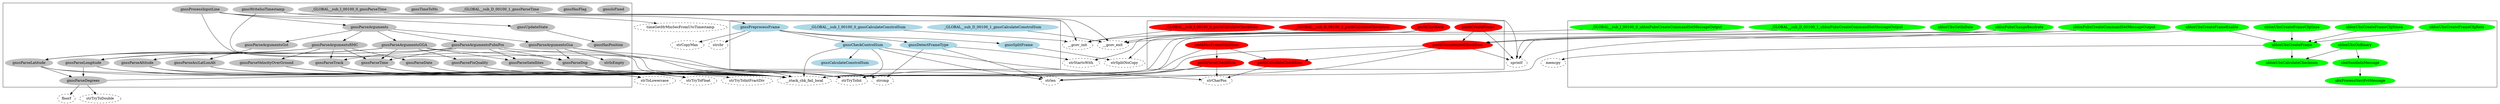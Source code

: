 strict digraph callgraph {
subgraph cluster_0 {
node [style=filled,color=grey];
"strIsEmpty"
"gnssParseDop"
"gnssParseTime"
"gnssParseVelocityOverGround"
"gnssParseTrack"
"gnssParseDate"
"gnssParseDegrees"
"gnssParseLatitude"
"gnssParseLongitude"
"gnssParseAltitude"
"gnssParseFixQuality"
"gnssParseAccLatLonAlt"
"gnssIsFixed"
"gnssParseSatellites"
"gnssHasFlag"
"gnssParseArguments"
"gnssHasPosition"
"gnssParseArgumentsRMC"
"gnssParseArgumentsGGA"
"gnssParseArgumentsGsa"
"gnssParseArgumentsGst"
"gnssParseArgumentsPubxPos"
"gnssUpdateState"
"gnssProcessInputLine"
"gnssTimeToMs"
"gnssWriteIsoTimestamp"
"_GLOBAL__sub_I_00100_0_gnssParseTime"
"_GLOBAL__sub_D_00100_1_gnssParseTime"
}
subgraph cluster_1 {
node [style=filled,color=lightblue];
"gnssCalculateConstrolSum"
"gnssCheckControlSum"
"gnssSplitFrame"
"gnssDetectFrameType"
"gnssPreprocessFrame"
"_GLOBAL__sub_I_00100_0_gnssCalculateConstrolSum"
"_GLOBAL__sub_D_00100_1_gnssCalculateConstrolSum"
}
subgraph cluster_2 {
node [style=filled,color=red];
"pmtkCalculateCheckSum"
"pmtkConcatenateCheckSum"
"pmtkParseCheckSum"
"pmtkHasFrameValidSum"
"pmtkCheckAck"
"pmtkCreateFrame"
"_GLOBAL__sub_I_00100_0_pmtkCalculateCheckSum"
"_GLOBAL__sub_D_00100_1_pmtkCalculateCheckSum"
}
subgraph cluster_3 {
node [style=filled,color=green];
"ubxProcessNaviPvtMessage"
"ubxHandleInMessage"
"ubloxPubxCreateCommandSetMessageOutput"
"ubloxPubxChangeBaudrate"
"ubloxUbxCalculateChecksum"
"ubloxUbxCreateFrame"
"ubloxUbxCreateFrameCfgRate"
"ubloxUbxCreateFrameEnable"
"ubloxUbxCreateFrameCfgNmea"
"ubloxUbxCreateFrameCfgGnss"
"ubloxUbxOnBinary"
"ubloxUbxGetInData"
"_GLOBAL__sub_I_00100_0_ubloxPubxCreateCommandSetMessageOutput"
"_GLOBAL__sub_D_00100_1_ubloxPubxCreateCommandSetMessageOutput"
}
"_GLOBAL__sub_D_00100_1_gnssCalculateConstrolSum" -> "__gcov_exit";
"__gcov_exit" [style=dashed]
"_GLOBAL__sub_D_00100_1_gnssParseTime" -> "__gcov_exit";
"__gcov_exit" [style=dashed]
"_GLOBAL__sub_D_00100_1_pmtkCalculateCheckSum" -> "__gcov_exit";
"__gcov_exit" [style=dashed]
"_GLOBAL__sub_D_00100_1_ubloxPubxCreateCommandSetMessageOutput" -> "__gcov_exit";
"__gcov_exit" [style=dashed]
"_GLOBAL__sub_I_00100_0_gnssCalculateConstrolSum" -> "__gcov_init";
"__gcov_init" [style=dashed]
"_GLOBAL__sub_I_00100_0_gnssParseTime" -> "__gcov_init";
"__gcov_init" [style=dashed]
"_GLOBAL__sub_I_00100_0_pmtkCalculateCheckSum" -> "__gcov_init";
"__gcov_init" [style=dashed]
"_GLOBAL__sub_I_00100_0_ubloxPubxCreateCommandSetMessageOutput" -> "__gcov_init";
"__gcov_init" [style=dashed]
"gnssCheckControlSum" -> "__stack_chk_fail_local";
"__stack_chk_fail_local" [style=dashed]
"gnssCheckControlSum" -> "gnssCalculateConstrolSum";
"gnssCheckControlSum" -> "strCharPos";
"strCharPos" [style=dashed]
"gnssCheckControlSum" -> "strTryToInt";
"strTryToInt" [style=dashed]
"gnssCheckControlSum" -> "strlen";
"strlen" [style=dashed]
"gnssDetectFrameType" -> "strStartsWith";
"strStartsWith" [style=dashed]
"gnssDetectFrameType" -> "strcmp";
"strcmp" [style=dashed]
"gnssDetectFrameType" -> "strlen";
"strlen" [style=dashed]
"gnssParseAccLatLonAlt" -> "__stack_chk_fail_local";
"__stack_chk_fail_local" [style=dashed]
"gnssParseAccLatLonAlt" -> "strTryToFloat";
"strTryToFloat" [style=dashed]
"gnssParseAltitude" -> "__stack_chk_fail_local";
"__stack_chk_fail_local" [style=dashed]
"gnssParseAltitude" -> "strToLowercase";
"strToLowercase" [style=dashed]
"gnssParseAltitude" -> "strTryToFloat";
"strTryToFloat" [style=dashed]
"gnssParseArguments" -> "gnssParseArgumentsGGA";
"gnssParseArguments" -> "gnssParseArgumentsGsa";
"gnssParseArguments" -> "gnssParseArgumentsGst";
"gnssParseArguments" -> "gnssParseArgumentsPubxPos";
"gnssParseArguments" -> "gnssParseArgumentsRMC";
"gnssParseArgumentsGGA" -> "gnssParseAltitude";
"gnssParseArgumentsGGA" -> "gnssParseDop";
"gnssParseArgumentsGGA" -> "gnssParseFixQuality";
"gnssParseArgumentsGGA" -> "gnssParseLatitude";
"gnssParseArgumentsGGA" -> "gnssParseLongitude";
"gnssParseArgumentsGGA" -> "gnssParseSatellites";
"gnssParseArgumentsGGA" -> "gnssParseTime";
"gnssParseArgumentsGsa" -> "__stack_chk_fail_local";
"__stack_chk_fail_local" [style=dashed]
"gnssParseArgumentsGsa" -> "gnssParseDop";
"gnssParseArgumentsGsa" -> "strIsEmpty";
"gnssParseArgumentsGsa" -> "strTryToInt";
"strTryToInt" [style=dashed]
"gnssParseArgumentsGst" -> "gnssParseAccLatLonAlt";
"gnssParseArgumentsPubxPos" -> "gnssParseDop";
"gnssParseArgumentsPubxPos" -> "gnssParseLatitude";
"gnssParseArgumentsPubxPos" -> "gnssParseLongitude";
"gnssParseArgumentsPubxPos" -> "gnssParseSatellites";
"gnssParseArgumentsPubxPos" -> "gnssParseTime";
"gnssParseArgumentsPubxPos" -> "gnssParseTrack";
"gnssParseArgumentsPubxPos" -> "strcmp";
"strcmp" [style=dashed]
"gnssParseArgumentsRMC" -> "gnssParseDate";
"gnssParseArgumentsRMC" -> "gnssParseLatitude";
"gnssParseArgumentsRMC" -> "gnssParseLongitude";
"gnssParseArgumentsRMC" -> "gnssParseTime";
"gnssParseArgumentsRMC" -> "gnssParseTrack";
"gnssParseArgumentsRMC" -> "gnssParseVelocityOverGround";
"gnssParseDate" -> "__stack_chk_fail_local";
"__stack_chk_fail_local" [style=dashed]
"gnssParseDate" -> "strTryToInt";
"strTryToInt" [style=dashed]
"gnssParseDegrees" -> "__stack_chk_fail_local";
"__stack_chk_fail_local" [style=dashed]
"gnssParseDegrees" -> "floorf";
"floorf" [style=dashed]
"gnssParseDegrees" -> "strTryToDouble";
"strTryToDouble" [style=dashed]
"gnssParseDop" -> "strTryToFloat";
"strTryToFloat" [style=dashed]
"gnssParseDop" -> "strcmp";
"strcmp" [style=dashed]
"gnssParseFixQuality" -> "__stack_chk_fail_local";
"__stack_chk_fail_local" [style=dashed]
"gnssParseFixQuality" -> "strTryToInt";
"strTryToInt" [style=dashed]
"gnssParseLatitude" -> "__stack_chk_fail_local";
"__stack_chk_fail_local" [style=dashed]
"gnssParseLatitude" -> "gnssParseDegrees";
"gnssParseLatitude" -> "strToLowercase";
"strToLowercase" [style=dashed]
"gnssParseLongitude" -> "__stack_chk_fail_local";
"__stack_chk_fail_local" [style=dashed]
"gnssParseLongitude" -> "gnssParseDegrees";
"gnssParseLongitude" -> "strToLowercase";
"strToLowercase" [style=dashed]
"gnssParseSatellites" -> "__stack_chk_fail_local";
"__stack_chk_fail_local" [style=dashed]
"gnssParseSatellites" -> "strTryToInt";
"strTryToInt" [style=dashed]
"gnssParseTime" -> "__stack_chk_fail_local";
"__stack_chk_fail_local" [style=dashed]
"gnssParseTime" -> "strTryToIntFractDiv";
"strTryToIntFractDiv" [style=dashed]
"gnssParseTrack" -> "__stack_chk_fail_local";
"__stack_chk_fail_local" [style=dashed]
"gnssParseTrack" -> "strTryToFloat";
"strTryToFloat" [style=dashed]
"gnssParseVelocityOverGround" -> "__stack_chk_fail_local";
"__stack_chk_fail_local" [style=dashed]
"gnssParseVelocityOverGround" -> "strTryToFloat";
"strTryToFloat" [style=dashed]
"gnssPreprocessFrame" -> "gnssCheckControlSum";
"gnssPreprocessFrame" -> "gnssDetectFrameType";
"gnssPreprocessFrame" -> "gnssSplitFrame";
"gnssPreprocessFrame" -> "strCopyMax";
"strCopyMax" [style=dashed]
"gnssPreprocessFrame" -> "strchr";
"strchr" [style=dashed]
"gnssProcessInputLine" -> "__stack_chk_fail_local";
"__stack_chk_fail_local" [style=dashed]
"gnssProcessInputLine" -> "gnssParseArguments";
"gnssProcessInputLine" -> "gnssPreprocessFrame";
"gnssProcessInputLine" -> "gnssUpdateState";
"gnssSplitFrame" -> "strSplitNoCopy";
"strSplitNoCopy" [style=dashed]
"gnssUpdateState" -> "gnssHasPosition";
"gnssWriteIsoTimestamp" -> "__stack_chk_fail_local";
"__stack_chk_fail_local" [style=dashed]
"gnssWriteIsoTimestamp" -> "sprintf";
"sprintf" [style=dashed]
"gnssWriteIsoTimestamp" -> "timeGetHrMinSecFromUtcTimestamp";
"timeGetHrMinSecFromUtcTimestamp" [style=dashed]
"pmtkCalculateCheckSum" -> "strCharPos";
"strCharPos" [style=dashed]
"pmtkCheckAck" -> "__stack_chk_fail_local";
"__stack_chk_fail_local" [style=dashed]
"pmtkCheckAck" -> "strSplitNoCopy";
"strSplitNoCopy" [style=dashed]
"pmtkCheckAck" -> "strStartsWith";
"strStartsWith" [style=dashed]
"pmtkCheckAck" -> "strTryToInt";
"strTryToInt" [style=dashed]
"pmtkConcatenateCheckSum" -> "__stack_chk_fail_local";
"__stack_chk_fail_local" [style=dashed]
"pmtkConcatenateCheckSum" -> "pmtkCalculateCheckSum";
"pmtkConcatenateCheckSum" -> "sprintf";
"sprintf" [style=dashed]
"pmtkConcatenateCheckSum" -> "strlen";
"strlen" [style=dashed]
"pmtkCreateFrame" -> "pmtkConcatenateCheckSum";
"pmtkCreateFrame" -> "sprintf";
"sprintf" [style=dashed]
"pmtkHasFrameValidSum" -> "__stack_chk_fail_local";
"__stack_chk_fail_local" [style=dashed]
"pmtkHasFrameValidSum" -> "pmtkCalculateCheckSum";
"pmtkHasFrameValidSum" -> "pmtkParseCheckSum";
"pmtkParseCheckSum" -> "__stack_chk_fail_local";
"__stack_chk_fail_local" [style=dashed]
"pmtkParseCheckSum" -> "strCharPos";
"strCharPos" [style=dashed]
"pmtkParseCheckSum" -> "strTryToInt";
"strTryToInt" [style=dashed]
"pmtkParseCheckSum" -> "strlen";
"strlen" [style=dashed]
"ubloxPubxChangeBaudrate" -> "pmtkConcatenateCheckSum";
"ubloxPubxChangeBaudrate" -> "sprintf";
"sprintf" [style=dashed]
"ubloxPubxCreateCommandSetMessageOutput" -> "pmtkConcatenateCheckSum";
"ubloxPubxCreateCommandSetMessageOutput" -> "sprintf";
"sprintf" [style=dashed]
"ubloxUbxCreateFrame" -> "memcpy";
"memcpy" [style=dashed]
"ubloxUbxCreateFrame" -> "ubloxUbxCalculateChecksum";
"ubloxUbxCreateFrameCfgGnss" -> "ubloxUbxCreateFrame";
"ubloxUbxCreateFrameCfgNmea" -> "ubloxUbxCreateFrame";
"ubloxUbxCreateFrameCfgRate" -> "ubloxUbxCreateFrame";
"ubloxUbxCreateFrameEnable" -> "__stack_chk_fail_local";
"__stack_chk_fail_local" [style=dashed]
"ubloxUbxCreateFrameEnable" -> "ubloxUbxCreateFrame";
"ubloxUbxOnBinary" -> "ubloxUbxCalculateChecksum";
"ubloxUbxOnBinary" -> "ubxHandleInMessage";
"ubxHandleInMessage" -> "ubxProcessNaviPvtMessage";
}
